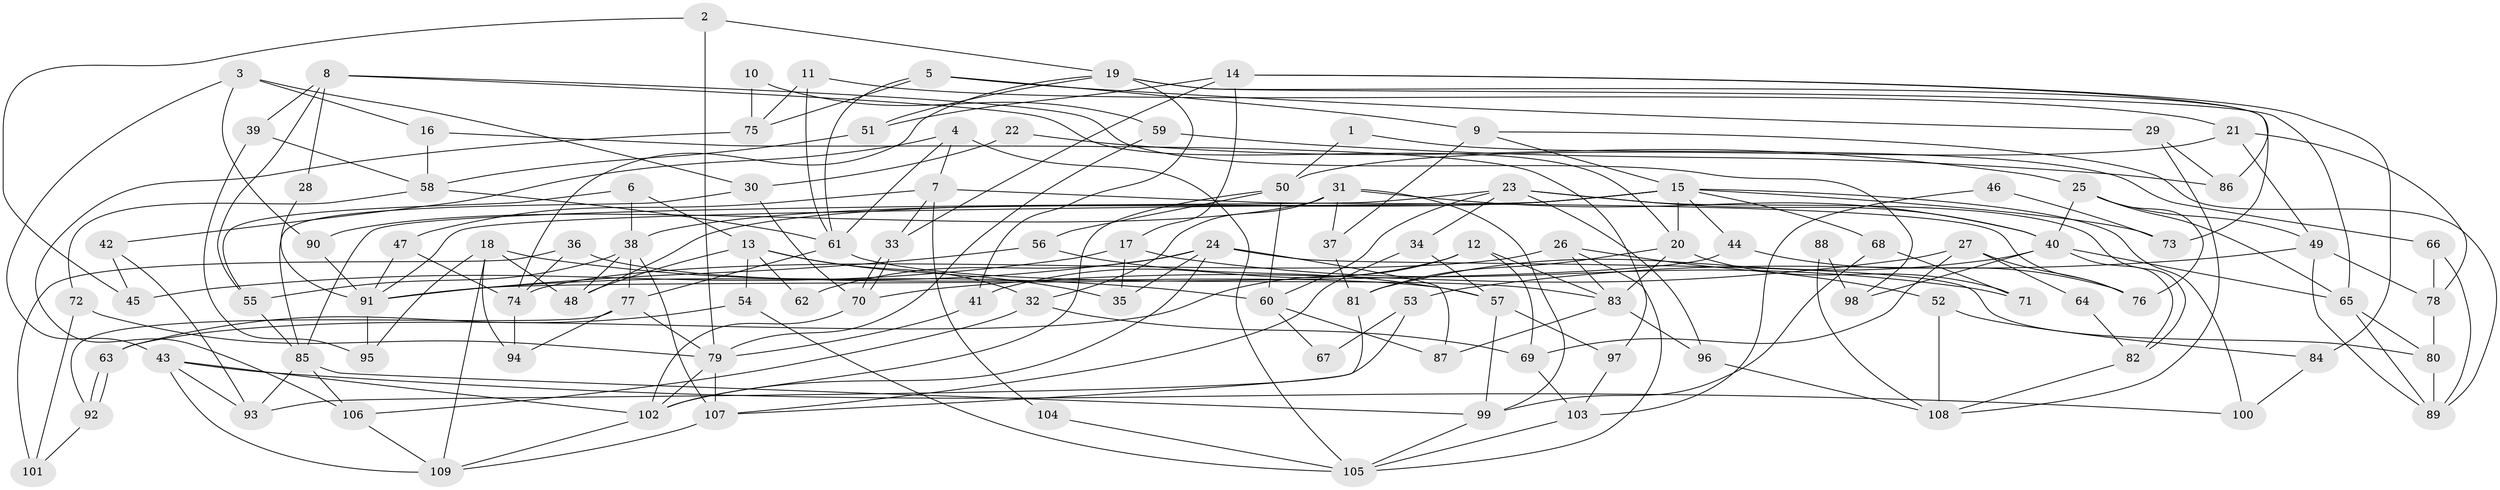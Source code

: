 // Generated by graph-tools (version 1.1) at 2025/50/03/09/25 03:50:10]
// undirected, 109 vertices, 218 edges
graph export_dot {
graph [start="1"]
  node [color=gray90,style=filled];
  1;
  2;
  3;
  4;
  5;
  6;
  7;
  8;
  9;
  10;
  11;
  12;
  13;
  14;
  15;
  16;
  17;
  18;
  19;
  20;
  21;
  22;
  23;
  24;
  25;
  26;
  27;
  28;
  29;
  30;
  31;
  32;
  33;
  34;
  35;
  36;
  37;
  38;
  39;
  40;
  41;
  42;
  43;
  44;
  45;
  46;
  47;
  48;
  49;
  50;
  51;
  52;
  53;
  54;
  55;
  56;
  57;
  58;
  59;
  60;
  61;
  62;
  63;
  64;
  65;
  66;
  67;
  68;
  69;
  70;
  71;
  72;
  73;
  74;
  75;
  76;
  77;
  78;
  79;
  80;
  81;
  82;
  83;
  84;
  85;
  86;
  87;
  88;
  89;
  90;
  91;
  92;
  93;
  94;
  95;
  96;
  97;
  98;
  99;
  100;
  101;
  102;
  103;
  104;
  105;
  106;
  107;
  108;
  109;
  1 -- 66;
  1 -- 50;
  2 -- 45;
  2 -- 79;
  2 -- 19;
  3 -- 90;
  3 -- 43;
  3 -- 16;
  3 -- 30;
  4 -- 105;
  4 -- 61;
  4 -- 7;
  4 -- 42;
  5 -- 61;
  5 -- 9;
  5 -- 29;
  5 -- 75;
  6 -- 38;
  6 -- 13;
  6 -- 55;
  7 -- 33;
  7 -- 47;
  7 -- 76;
  7 -- 104;
  8 -- 55;
  8 -- 20;
  8 -- 28;
  8 -- 39;
  8 -- 98;
  9 -- 37;
  9 -- 89;
  9 -- 15;
  10 -- 59;
  10 -- 75;
  11 -- 61;
  11 -- 75;
  11 -- 21;
  12 -- 69;
  12 -- 41;
  12 -- 63;
  12 -- 83;
  13 -- 54;
  13 -- 48;
  13 -- 32;
  13 -- 35;
  13 -- 62;
  14 -- 84;
  14 -- 51;
  14 -- 17;
  14 -- 33;
  14 -- 86;
  15 -- 48;
  15 -- 20;
  15 -- 38;
  15 -- 44;
  15 -- 68;
  15 -- 73;
  15 -- 91;
  15 -- 100;
  16 -- 58;
  16 -- 97;
  17 -- 71;
  17 -- 35;
  17 -- 45;
  18 -- 60;
  18 -- 109;
  18 -- 48;
  18 -- 94;
  18 -- 95;
  19 -- 74;
  19 -- 41;
  19 -- 51;
  19 -- 65;
  19 -- 73;
  20 -- 83;
  20 -- 71;
  20 -- 81;
  21 -- 49;
  21 -- 50;
  21 -- 78;
  22 -- 30;
  22 -- 25;
  23 -- 85;
  23 -- 40;
  23 -- 34;
  23 -- 60;
  23 -- 82;
  23 -- 96;
  24 -- 35;
  24 -- 102;
  24 -- 62;
  24 -- 80;
  24 -- 87;
  24 -- 91;
  25 -- 49;
  25 -- 76;
  25 -- 40;
  25 -- 65;
  26 -- 105;
  26 -- 74;
  26 -- 52;
  26 -- 83;
  27 -- 70;
  27 -- 76;
  27 -- 64;
  27 -- 69;
  28 -- 91;
  29 -- 108;
  29 -- 86;
  30 -- 70;
  30 -- 85;
  31 -- 40;
  31 -- 99;
  31 -- 32;
  31 -- 37;
  31 -- 90;
  32 -- 69;
  32 -- 106;
  33 -- 70;
  33 -- 70;
  34 -- 107;
  34 -- 57;
  36 -- 57;
  36 -- 74;
  36 -- 101;
  37 -- 81;
  38 -- 107;
  38 -- 48;
  38 -- 55;
  38 -- 77;
  39 -- 95;
  39 -- 58;
  40 -- 65;
  40 -- 81;
  40 -- 82;
  40 -- 98;
  41 -- 79;
  42 -- 93;
  42 -- 45;
  43 -- 102;
  43 -- 109;
  43 -- 93;
  43 -- 100;
  44 -- 91;
  44 -- 76;
  46 -- 73;
  46 -- 103;
  47 -- 91;
  47 -- 74;
  49 -- 78;
  49 -- 89;
  49 -- 53;
  50 -- 60;
  50 -- 56;
  50 -- 102;
  51 -- 58;
  52 -- 108;
  52 -- 84;
  53 -- 93;
  53 -- 67;
  54 -- 63;
  54 -- 105;
  55 -- 85;
  56 -- 91;
  56 -- 57;
  57 -- 97;
  57 -- 99;
  58 -- 61;
  58 -- 72;
  59 -- 79;
  59 -- 86;
  60 -- 87;
  60 -- 67;
  61 -- 83;
  61 -- 77;
  63 -- 92;
  63 -- 92;
  64 -- 82;
  65 -- 80;
  65 -- 89;
  66 -- 78;
  66 -- 89;
  68 -- 99;
  68 -- 71;
  69 -- 103;
  70 -- 102;
  72 -- 101;
  72 -- 79;
  74 -- 94;
  75 -- 106;
  77 -- 79;
  77 -- 92;
  77 -- 94;
  78 -- 80;
  79 -- 107;
  79 -- 102;
  80 -- 89;
  81 -- 107;
  82 -- 108;
  83 -- 87;
  83 -- 96;
  84 -- 100;
  85 -- 93;
  85 -- 99;
  85 -- 106;
  88 -- 108;
  88 -- 98;
  90 -- 91;
  91 -- 95;
  92 -- 101;
  96 -- 108;
  97 -- 103;
  99 -- 105;
  102 -- 109;
  103 -- 105;
  104 -- 105;
  106 -- 109;
  107 -- 109;
}
